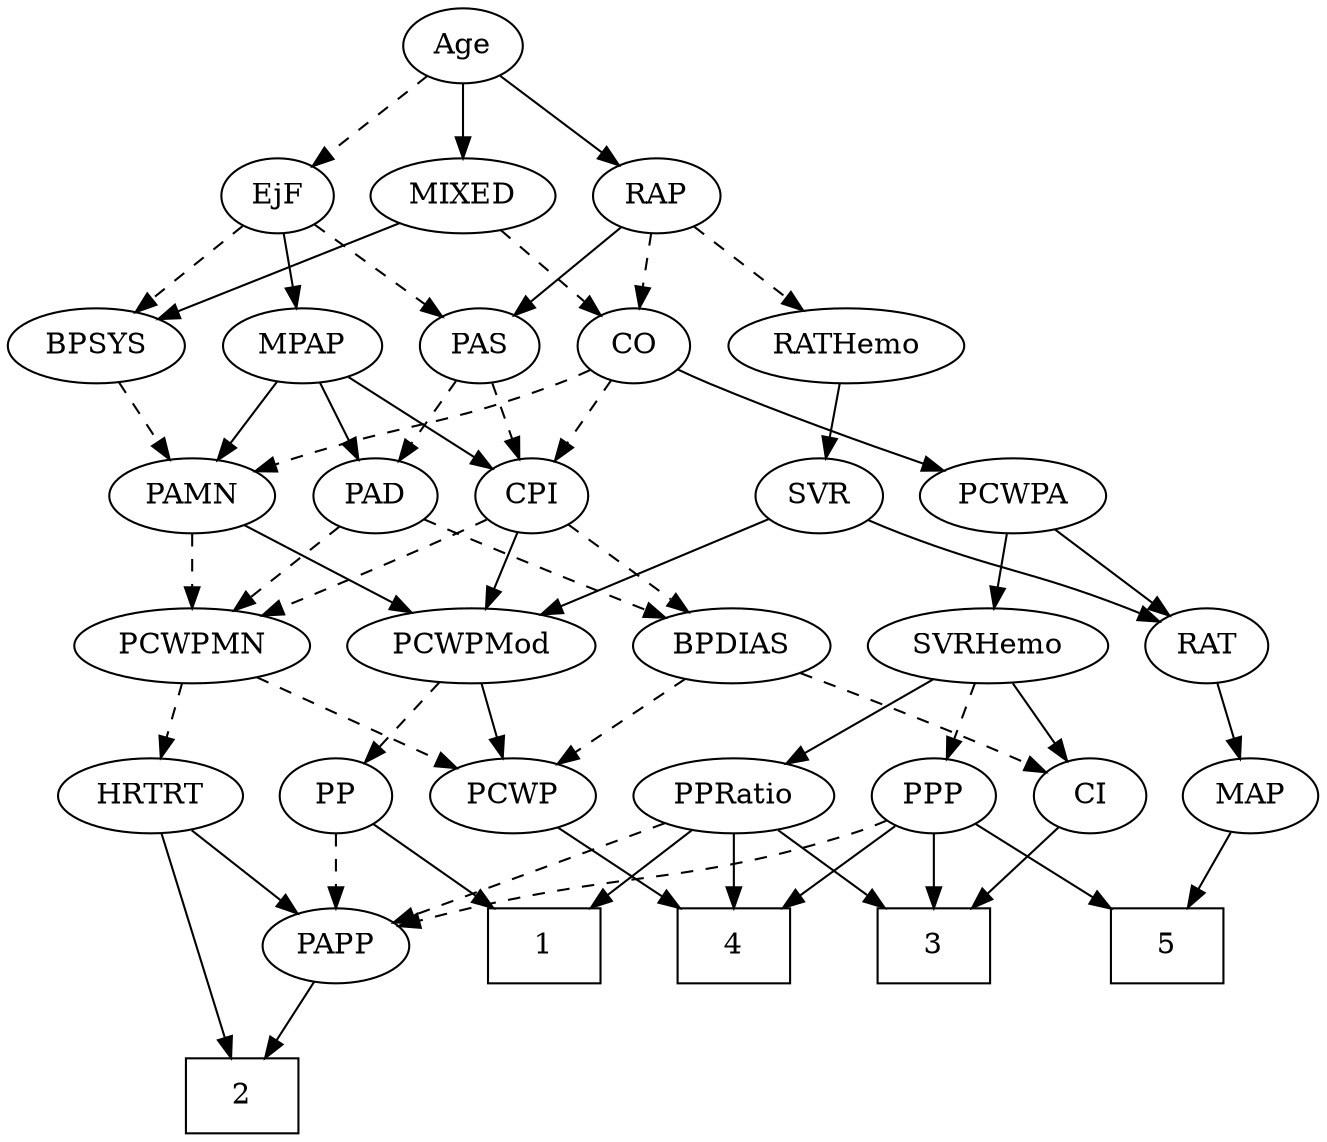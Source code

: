 strict digraph {
	graph [bb="0,0,567.24,540"];
	node [label="\N"];
	1	[height=0.5,
		pos="219.7,90",
		shape=box,
		width=0.75];
	2	[height=0.5,
		pos="88.697,18",
		shape=box,
		width=0.75];
	3	[height=0.5,
		pos="388.7,90",
		shape=box,
		width=0.75];
	4	[height=0.5,
		pos="303.7,90",
		shape=box,
		width=0.75];
	5	[height=0.5,
		pos="498.7,90",
		shape=box,
		width=0.75];
	Age	[height=0.5,
		pos="203.7,522",
		width=0.75];
	EjF	[height=0.5,
		pos="118.7,450",
		width=0.75];
	Age -> EjF	[pos="e,135.04,464.46 187.31,507.5 174.73,497.14 157.16,482.67 142.95,470.97",
		style=dashed];
	RAP	[height=0.5,
		pos="289.7,450",
		width=0.77632];
	Age -> RAP	[pos="e,272.87,464.69 220.28,507.5 232.93,497.21 250.55,482.86 264.88,471.2",
		style=solid];
	MIXED	[height=0.5,
		pos="203.7,450",
		width=1.1193];
	Age -> MIXED	[pos="e,203.7,468.1 203.7,503.7 203.7,495.98 203.7,486.71 203.7,478.11",
		style=solid];
	MPAP	[height=0.5,
		pos="128.7,378",
		width=0.97491];
	EjF -> MPAP	[pos="e,126.23,396.28 121.12,432.05 122.22,424.35 123.55,415.03 124.79,406.36",
		style=solid];
	BPSYS	[height=0.5,
		pos="37.697,378",
		width=1.0471];
	EjF -> BPSYS	[pos="e,55.069,394.01 102.69,435.17 91.316,425.34 75.806,411.93 62.791,400.69",
		style=dashed];
	PAS	[height=0.5,
		pos="208.7,378",
		width=0.75];
	EjF -> PAS	[pos="e,191.84,392.11 135.62,435.83 149.2,425.27 168.45,410.3 183.79,398.37",
		style=dashed];
	CO	[height=0.5,
		pos="280.7,378",
		width=0.75];
	RAP -> CO	[pos="e,282.9,396.1 287.47,431.7 286.48,423.98 285.29,414.71 284.18,406.11",
		style=dashed];
	RAP -> PAS	[pos="e,224.67,392.8 273.69,435.17 261.93,425.01 245.76,411.03 232.49,399.56",
		style=solid];
	RATHemo	[height=0.5,
		pos="374.7,378",
		width=1.3721];
	RAP -> RATHemo	[pos="e,355.56,394.76 306.49,435.17 318.19,425.54 334.05,412.47 347.54,401.37",
		style=dashed];
	MIXED -> BPSYS	[pos="e,65.035,390.53 175.16,436.97 147.31,425.22 104.8,407.3 74.434,394.49",
		style=solid];
	MIXED -> CO	[pos="e,265.22,393.07 220.79,433.46 231.59,423.65 245.68,410.83 257.49,400.1",
		style=dashed];
	PAD	[height=0.5,
		pos="151.7,306",
		width=0.79437];
	MPAP -> PAD	[pos="e,146.18,323.79 134.26,360.05 136.89,352.06 140.09,342.33 143.02,333.4",
		style=solid];
	PAMN	[height=0.5,
		pos="68.697,306",
		width=1.011];
	MPAP -> PAMN	[pos="e,82.258,322.82 115.08,361.12 107.33,352.08 97.482,340.58 88.853,330.52",
		style=solid];
	CPI	[height=0.5,
		pos="225.7,306",
		width=0.75];
	MPAP -> CPI	[pos="e,208.05,319.73 148.33,362.83 163.09,352.18 183.46,337.48 199.59,325.84",
		style=solid];
	BPSYS -> PAMN	[pos="e,61.262,323.79 45.201,360.05 48.78,351.97 53.143,342.12 57.133,333.11",
		style=dashed];
	PCWPMN	[height=0.5,
		pos="68.697,234",
		width=1.3902];
	PAD -> PCWPMN	[pos="e,87.378,250.76 135.3,291.17 123.87,281.54 108.39,268.47 95.219,257.37",
		style=dashed];
	BPDIAS	[height=0.5,
		pos="300.7,234",
		width=1.1735];
	PAD -> BPDIAS	[pos="e,273.43,247.81 174,294.52 197.85,283.32 236.05,265.37 264.27,252.11",
		style=dashed];
	CO -> PAMN	[pos="e,96.159,317.84 259.64,366.31 254.8,364.06 249.62,361.82 244.7,360 188.07,339.03 171.11,342.69 113.7,324 111.11,323.16 108.44,322.25 \
105.77,321.32",
		style=dashed];
	CO -> CPI	[pos="e,237.61,322.16 268.76,361.81 261.48,352.55 252.03,340.52 243.84,330.09",
		style=dashed];
	PCWPA	[height=0.5,
		pos="444.7,306",
		width=1.1555];
	CO -> PCWPA	[pos="e,415.04,318.81 301.94,366.76 306.77,364.49 311.89,362.13 316.7,360 346.34,346.87 380.25,332.88 405.72,322.57",
		style=solid];
	PAS -> PAD	[pos="e,164.44,322.64 196.33,361.81 188.89,352.67 179.26,340.85 170.85,330.52",
		style=dashed];
	PAS -> CPI	[pos="e,221.5,324.28 212.81,360.05 214.7,352.26 217,342.82 219.12,334.08",
		style=dashed];
	PCWPMod	[height=0.5,
		pos="188.7,234",
		width=1.4443];
	PAMN -> PCWPMod	[pos="e,163.32,249.8 91.268,291.83 109.13,281.41 134.36,266.7 154.67,254.85",
		style=solid];
	PAMN -> PCWPMN	[pos="e,68.697,252.1 68.697,287.7 68.697,279.98 68.697,270.71 68.697,262.11",
		style=dashed];
	SVR	[height=0.5,
		pos="356.7,306",
		width=0.77632];
	RATHemo -> SVR	[pos="e,361.01,323.79 370.34,360.05 368.31,352.14 365.84,342.54 363.56,333.69",
		style=solid];
	CPI -> PCWPMod	[pos="e,197.75,252.12 217.12,288.76 212.76,280.53 207.36,270.32 202.45,261.02",
		style=solid];
	CPI -> PCWPMN	[pos="e,99.638,248.27 204.42,294.83 199.59,292.56 194.48,290.18 189.7,288 162.91,275.81 132.58,262.53 108.98,252.31",
		style=dashed];
	CPI -> BPDIAS	[pos="e,283.98,250.61 240.87,290.83 251.13,281.27 264.88,268.43 276.61,257.48",
		style=dashed];
	RAT	[height=0.5,
		pos="505.7,234",
		width=0.75827];
	MAP	[height=0.5,
		pos="536.7,162",
		width=0.84854];
	RAT -> MAP	[pos="e,529.19,179.96 513.04,216.41 516.62,208.34 521.01,198.43 525.03,189.35",
		style=solid];
	SVR -> RAT	[pos="e,484,245.26 378.79,294.66 401.57,283.99 438.13,266.86 469.7,252 471.29,251.25 472.92,250.48 474.56,249.71",
		style=solid];
	SVR -> PCWPMod	[pos="e,220.6,248.29 333.69,295.41 307.03,284.3 262.57,265.78 229.9,252.17",
		style=solid];
	PP	[height=0.5,
		pos="130.7,162",
		width=0.75];
	PCWPMod -> PP	[pos="e,143.16,178.04 174.95,216.41 167.41,207.31 157.96,195.9 149.72,185.96",
		style=dashed];
	PCWP	[height=0.5,
		pos="210.7,162",
		width=0.97491];
	PCWPMod -> PCWP	[pos="e,205.27,180.28 194.02,216.05 196.47,208.26 199.44,198.82 202.19,190.08",
		style=solid];
	PCWPA -> RAT	[pos="e,492.46,250.19 458.84,288.76 466.84,279.59 476.97,267.96 485.76,257.88",
		style=solid];
	SVRHemo	[height=0.5,
		pos="410.7,234",
		width=1.3902];
	PCWPA -> SVRHemo	[pos="e,418.85,251.79 436.47,288.05 432.5,279.89 427.65,269.91 423.24,260.82",
		style=solid];
	PCWPMN -> PCWP	[pos="e,186.14,175.11 97.091,219 120.1,207.66 152.58,191.65 176.92,179.65",
		style=dashed];
	HRTRT	[height=0.5,
		pos="45.697,162",
		width=1.1013];
	PCWPMN -> HRTRT	[pos="e,51.373,180.28 63.129,216.05 60.54,208.18 57.399,198.62 54.5,189.79",
		style=dashed];
	PPP	[height=0.5,
		pos="388.7,162",
		width=0.75];
	SVRHemo -> PPP	[pos="e,393.97,179.79 405.37,216.05 402.86,208.06 399.8,198.33 396.99,189.4",
		style=dashed];
	PPRatio	[height=0.5,
		pos="303.7,162",
		width=1.1013];
	SVRHemo -> PPRatio	[pos="e,325.52,177.27 387.74,217.98 372.06,207.72 351.1,194.01 334.04,182.85",
		style=solid];
	CI	[height=0.5,
		pos="460.7,162",
		width=0.75];
	SVRHemo -> CI	[pos="e,449.62,178.51 422.55,216.41 428.89,207.53 436.81,196.44 443.79,186.67",
		style=solid];
	BPDIAS -> PCWP	[pos="e,229.26,177.44 281.17,217.81 268.29,207.79 251.26,194.55 237.17,183.59",
		style=dashed];
	BPDIAS -> CI	[pos="e,439.44,173.2 329.89,220.88 355.11,210.33 392.45,194.5 424.7,180 426.49,179.19 428.34,178.35 430.19,177.5",
		style=dashed];
	MAP -> 5	[pos="e,507.99,108.12 527.88,144.76 523.41,136.53 517.87,126.32 512.82,117.02",
		style=solid];
	PP -> 1	[pos="e,197.98,108.08 147.44,147.83 159.39,138.43 175.8,125.53 189.95,114.39",
		style=solid];
	PAPP	[height=0.5,
		pos="130.7,90",
		width=0.88464];
	PP -> PAPP	[pos="e,130.7,108.1 130.7,143.7 130.7,135.98 130.7,126.71 130.7,118.11",
		style=dashed];
	PPP -> 3	[pos="e,388.7,108.1 388.7,143.7 388.7,135.98 388.7,126.71 388.7,118.11",
		style=solid];
	PPP -> 4	[pos="e,324.56,108.18 372.31,147.5 361.04,138.23 345.78,125.66 332.51,114.73",
		style=solid];
	PPP -> 5	[pos="e,471.93,108.03 407.86,148.81 423.16,139.07 445.02,125.16 463.46,113.42",
		style=solid];
	PPP -> PAPP	[pos="e,157.23,100.09 368.09,150.27 363.14,147.98 357.8,145.72 352.7,144 279.93,119.44 257.91,127.75 183.7,108 178.27,106.56 172.57,104.89 \
167.01,103.18",
		style=dashed];
	PPRatio -> 1	[pos="e,240.25,108.13 285.47,145.81 274.55,136.71 260.42,124.94 248.06,114.64",
		style=solid];
	PPRatio -> 3	[pos="e,367.9,108.13 322.14,145.81 333.2,136.71 347.49,124.94 359.99,114.64",
		style=solid];
	PPRatio -> 4	[pos="e,303.7,108.1 303.7,143.7 303.7,135.98 303.7,126.71 303.7,118.11",
		style=solid];
	PPRatio -> PAPP	[pos="e,155.93,101.21 275.13,149.44 245.04,137.26 197.63,118.08 165.41,105.04",
		style=dashed];
	PCWP -> 4	[pos="e,280.84,108.2 229.97,146.5 242.33,137.19 258.66,124.9 272.81,114.25",
		style=solid];
	CI -> 3	[pos="e,406.3,108.11 446.13,146.83 436.78,137.75 424.4,125.71 413.53,115.14",
		style=solid];
	PAPP -> 2	[pos="e,98.971,36.124 120.96,72.765 115.96,64.44 109.76,54.104 104.13,44.725",
		style=solid];
	HRTRT -> 2	[pos="e,83.491,36.189 50.883,143.87 58.244,119.56 71.794,74.819 80.517,46.013",
		style=solid];
	HRTRT -> PAPP	[pos="e,113.45,105.21 64.14,145.81 76.271,135.82 92.3,122.62 105.59,111.68",
		style=solid];
}

